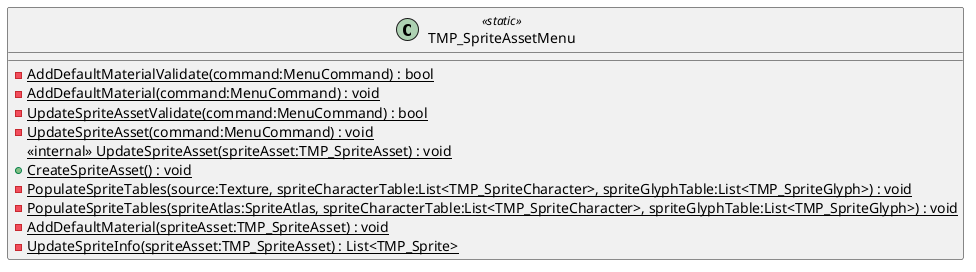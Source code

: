 @startuml
class TMP_SpriteAssetMenu <<static>> {
    {static} - AddDefaultMaterialValidate(command:MenuCommand) : bool
    {static} - AddDefaultMaterial(command:MenuCommand) : void
    {static} - UpdateSpriteAssetValidate(command:MenuCommand) : bool
    {static} - UpdateSpriteAsset(command:MenuCommand) : void
    <<internal>> {static} UpdateSpriteAsset(spriteAsset:TMP_SpriteAsset) : void
    + {static} CreateSpriteAsset() : void
    - {static} PopulateSpriteTables(source:Texture, spriteCharacterTable:List<TMP_SpriteCharacter>, spriteGlyphTable:List<TMP_SpriteGlyph>) : void
    - {static} PopulateSpriteTables(spriteAtlas:SpriteAtlas, spriteCharacterTable:List<TMP_SpriteCharacter>, spriteGlyphTable:List<TMP_SpriteGlyph>) : void
    - {static} AddDefaultMaterial(spriteAsset:TMP_SpriteAsset) : void
    - {static} UpdateSpriteInfo(spriteAsset:TMP_SpriteAsset) : List<TMP_Sprite>
}
@enduml
